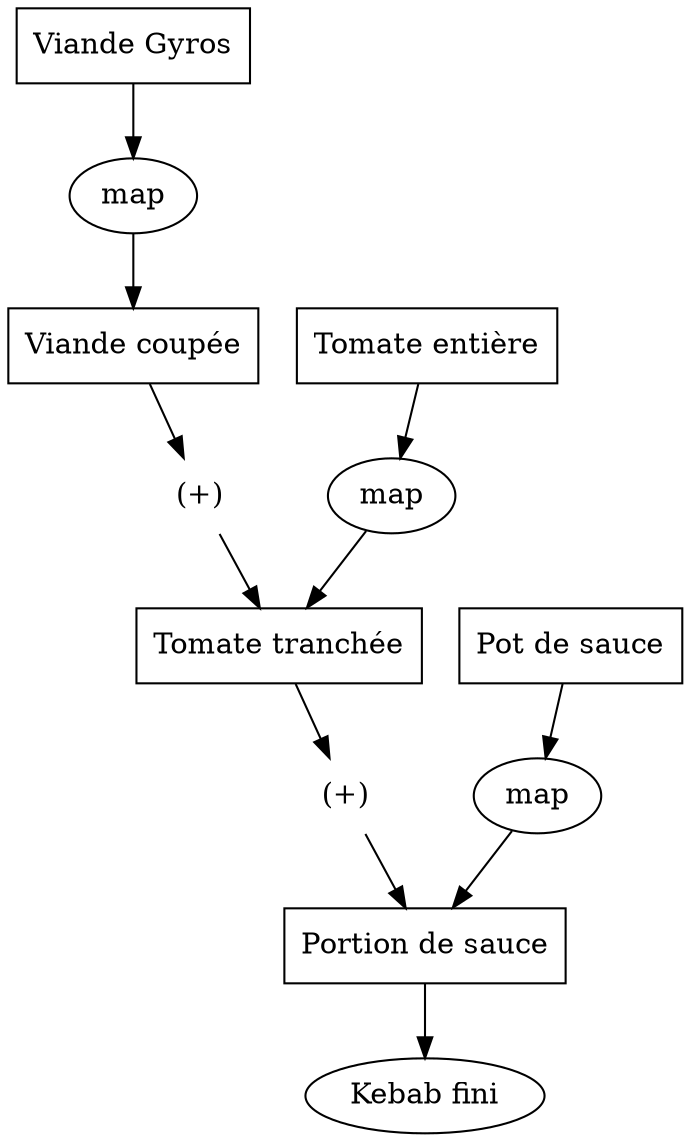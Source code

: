 digraph G {
  subgraph a {
    rankdir = "LR";
    A[label="Viande Gyros", shape=box];
    B[label="Tomate entière", shape=box];
    C[label="Pot de sauce", shape=box];
  }

  subgraph b {
    rankdir = "LR";
    MAPA[label="map"];
    MAPB[label="map"];
    MAPC[label="map"];
  }

  subgraph c {
    AA[label="Viande coupée", shape=box];
    BB[label="Tomate tranchée", shape=box];
    CC[label="Portion de sauce", shape=box];
  }


  PLUSA[label="(+)", shape=none]
  PLUSB[label="(+)", shape=none]

  A -> MAPA -> AA;
  B -> MAPB -> BB;
  C -> MAPC -> CC;
  AA -> PLUSA -> BB;
  BB -> PLUSB -> CC;
  K[label="Kebab fini"];
  CC -> K;
}
